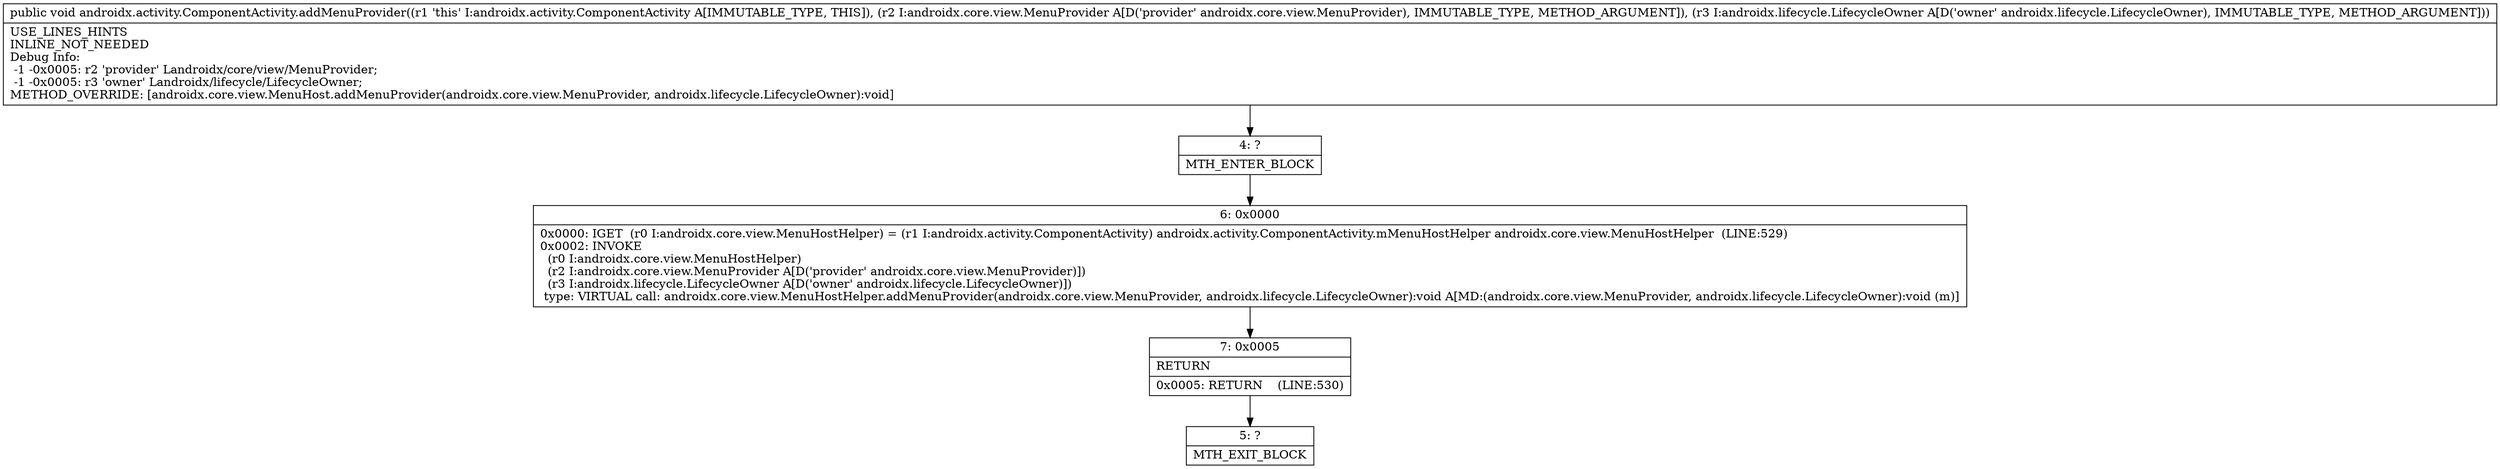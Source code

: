 digraph "CFG forandroidx.activity.ComponentActivity.addMenuProvider(Landroidx\/core\/view\/MenuProvider;Landroidx\/lifecycle\/LifecycleOwner;)V" {
Node_4 [shape=record,label="{4\:\ ?|MTH_ENTER_BLOCK\l}"];
Node_6 [shape=record,label="{6\:\ 0x0000|0x0000: IGET  (r0 I:androidx.core.view.MenuHostHelper) = (r1 I:androidx.activity.ComponentActivity) androidx.activity.ComponentActivity.mMenuHostHelper androidx.core.view.MenuHostHelper  (LINE:529)\l0x0002: INVOKE  \l  (r0 I:androidx.core.view.MenuHostHelper)\l  (r2 I:androidx.core.view.MenuProvider A[D('provider' androidx.core.view.MenuProvider)])\l  (r3 I:androidx.lifecycle.LifecycleOwner A[D('owner' androidx.lifecycle.LifecycleOwner)])\l type: VIRTUAL call: androidx.core.view.MenuHostHelper.addMenuProvider(androidx.core.view.MenuProvider, androidx.lifecycle.LifecycleOwner):void A[MD:(androidx.core.view.MenuProvider, androidx.lifecycle.LifecycleOwner):void (m)]\l}"];
Node_7 [shape=record,label="{7\:\ 0x0005|RETURN\l|0x0005: RETURN    (LINE:530)\l}"];
Node_5 [shape=record,label="{5\:\ ?|MTH_EXIT_BLOCK\l}"];
MethodNode[shape=record,label="{public void androidx.activity.ComponentActivity.addMenuProvider((r1 'this' I:androidx.activity.ComponentActivity A[IMMUTABLE_TYPE, THIS]), (r2 I:androidx.core.view.MenuProvider A[D('provider' androidx.core.view.MenuProvider), IMMUTABLE_TYPE, METHOD_ARGUMENT]), (r3 I:androidx.lifecycle.LifecycleOwner A[D('owner' androidx.lifecycle.LifecycleOwner), IMMUTABLE_TYPE, METHOD_ARGUMENT]))  | USE_LINES_HINTS\lINLINE_NOT_NEEDED\lDebug Info:\l  \-1 \-0x0005: r2 'provider' Landroidx\/core\/view\/MenuProvider;\l  \-1 \-0x0005: r3 'owner' Landroidx\/lifecycle\/LifecycleOwner;\lMETHOD_OVERRIDE: [androidx.core.view.MenuHost.addMenuProvider(androidx.core.view.MenuProvider, androidx.lifecycle.LifecycleOwner):void]\l}"];
MethodNode -> Node_4;Node_4 -> Node_6;
Node_6 -> Node_7;
Node_7 -> Node_5;
}

